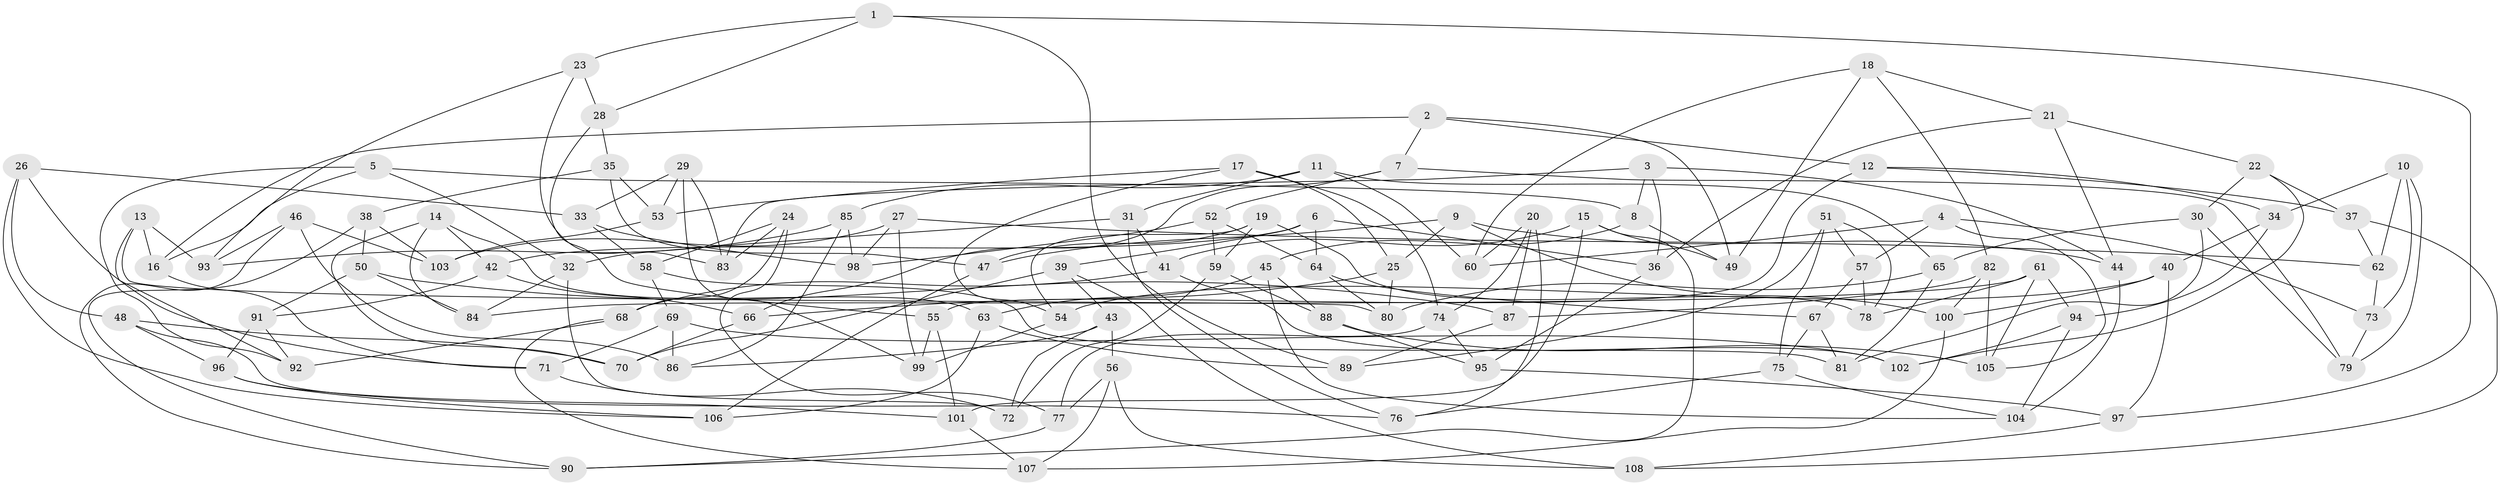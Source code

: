 // coarse degree distribution, {4: 0.42028985507246375, 6: 0.5217391304347826, 5: 0.043478260869565216, 3: 0.014492753623188406}
// Generated by graph-tools (version 1.1) at 2025/24/03/03/25 07:24:24]
// undirected, 108 vertices, 216 edges
graph export_dot {
graph [start="1"]
  node [color=gray90,style=filled];
  1;
  2;
  3;
  4;
  5;
  6;
  7;
  8;
  9;
  10;
  11;
  12;
  13;
  14;
  15;
  16;
  17;
  18;
  19;
  20;
  21;
  22;
  23;
  24;
  25;
  26;
  27;
  28;
  29;
  30;
  31;
  32;
  33;
  34;
  35;
  36;
  37;
  38;
  39;
  40;
  41;
  42;
  43;
  44;
  45;
  46;
  47;
  48;
  49;
  50;
  51;
  52;
  53;
  54;
  55;
  56;
  57;
  58;
  59;
  60;
  61;
  62;
  63;
  64;
  65;
  66;
  67;
  68;
  69;
  70;
  71;
  72;
  73;
  74;
  75;
  76;
  77;
  78;
  79;
  80;
  81;
  82;
  83;
  84;
  85;
  86;
  87;
  88;
  89;
  90;
  91;
  92;
  93;
  94;
  95;
  96;
  97;
  98;
  99;
  100;
  101;
  102;
  103;
  104;
  105;
  106;
  107;
  108;
  1 -- 97;
  1 -- 28;
  1 -- 23;
  1 -- 89;
  2 -- 49;
  2 -- 12;
  2 -- 16;
  2 -- 7;
  3 -- 44;
  3 -- 36;
  3 -- 8;
  3 -- 83;
  4 -- 57;
  4 -- 105;
  4 -- 73;
  4 -- 60;
  5 -- 8;
  5 -- 16;
  5 -- 32;
  5 -- 92;
  6 -- 36;
  6 -- 64;
  6 -- 39;
  6 -- 42;
  7 -- 79;
  7 -- 52;
  7 -- 66;
  8 -- 49;
  8 -- 45;
  9 -- 44;
  9 -- 47;
  9 -- 100;
  9 -- 25;
  10 -- 73;
  10 -- 34;
  10 -- 62;
  10 -- 79;
  11 -- 60;
  11 -- 65;
  11 -- 31;
  11 -- 85;
  12 -- 34;
  12 -- 37;
  12 -- 55;
  13 -- 93;
  13 -- 80;
  13 -- 16;
  13 -- 92;
  14 -- 63;
  14 -- 42;
  14 -- 70;
  14 -- 84;
  15 -- 49;
  15 -- 41;
  15 -- 90;
  15 -- 101;
  16 -- 71;
  17 -- 25;
  17 -- 74;
  17 -- 53;
  17 -- 54;
  18 -- 21;
  18 -- 49;
  18 -- 60;
  18 -- 82;
  19 -- 54;
  19 -- 47;
  19 -- 59;
  19 -- 78;
  20 -- 87;
  20 -- 74;
  20 -- 76;
  20 -- 60;
  21 -- 22;
  21 -- 44;
  21 -- 36;
  22 -- 102;
  22 -- 37;
  22 -- 30;
  23 -- 28;
  23 -- 83;
  23 -- 93;
  24 -- 77;
  24 -- 83;
  24 -- 68;
  24 -- 58;
  25 -- 80;
  25 -- 66;
  26 -- 71;
  26 -- 48;
  26 -- 33;
  26 -- 106;
  27 -- 62;
  27 -- 98;
  27 -- 99;
  27 -- 103;
  28 -- 55;
  28 -- 35;
  29 -- 33;
  29 -- 99;
  29 -- 53;
  29 -- 83;
  30 -- 65;
  30 -- 79;
  30 -- 81;
  31 -- 76;
  31 -- 41;
  31 -- 32;
  32 -- 84;
  32 -- 72;
  33 -- 58;
  33 -- 98;
  34 -- 40;
  34 -- 94;
  35 -- 47;
  35 -- 38;
  35 -- 53;
  36 -- 95;
  37 -- 108;
  37 -- 62;
  38 -- 50;
  38 -- 103;
  38 -- 90;
  39 -- 70;
  39 -- 43;
  39 -- 108;
  40 -- 100;
  40 -- 97;
  40 -- 54;
  41 -- 102;
  41 -- 68;
  42 -- 91;
  42 -- 66;
  43 -- 86;
  43 -- 56;
  43 -- 72;
  44 -- 104;
  45 -- 63;
  45 -- 88;
  45 -- 104;
  46 -- 93;
  46 -- 90;
  46 -- 103;
  46 -- 86;
  47 -- 106;
  48 -- 76;
  48 -- 96;
  48 -- 70;
  50 -- 84;
  50 -- 87;
  50 -- 91;
  51 -- 89;
  51 -- 78;
  51 -- 75;
  51 -- 57;
  52 -- 64;
  52 -- 59;
  52 -- 98;
  53 -- 103;
  54 -- 99;
  55 -- 101;
  55 -- 99;
  56 -- 108;
  56 -- 107;
  56 -- 77;
  57 -- 78;
  57 -- 67;
  58 -- 69;
  58 -- 81;
  59 -- 88;
  59 -- 72;
  61 -- 105;
  61 -- 84;
  61 -- 78;
  61 -- 94;
  62 -- 73;
  63 -- 106;
  63 -- 89;
  64 -- 67;
  64 -- 80;
  65 -- 80;
  65 -- 81;
  66 -- 70;
  67 -- 75;
  67 -- 81;
  68 -- 92;
  68 -- 107;
  69 -- 71;
  69 -- 86;
  69 -- 102;
  71 -- 72;
  73 -- 79;
  74 -- 77;
  74 -- 95;
  75 -- 104;
  75 -- 76;
  77 -- 90;
  82 -- 100;
  82 -- 87;
  82 -- 105;
  85 -- 98;
  85 -- 86;
  85 -- 93;
  87 -- 89;
  88 -- 105;
  88 -- 95;
  91 -- 92;
  91 -- 96;
  94 -- 104;
  94 -- 102;
  95 -- 97;
  96 -- 101;
  96 -- 106;
  97 -- 108;
  100 -- 107;
  101 -- 107;
}
